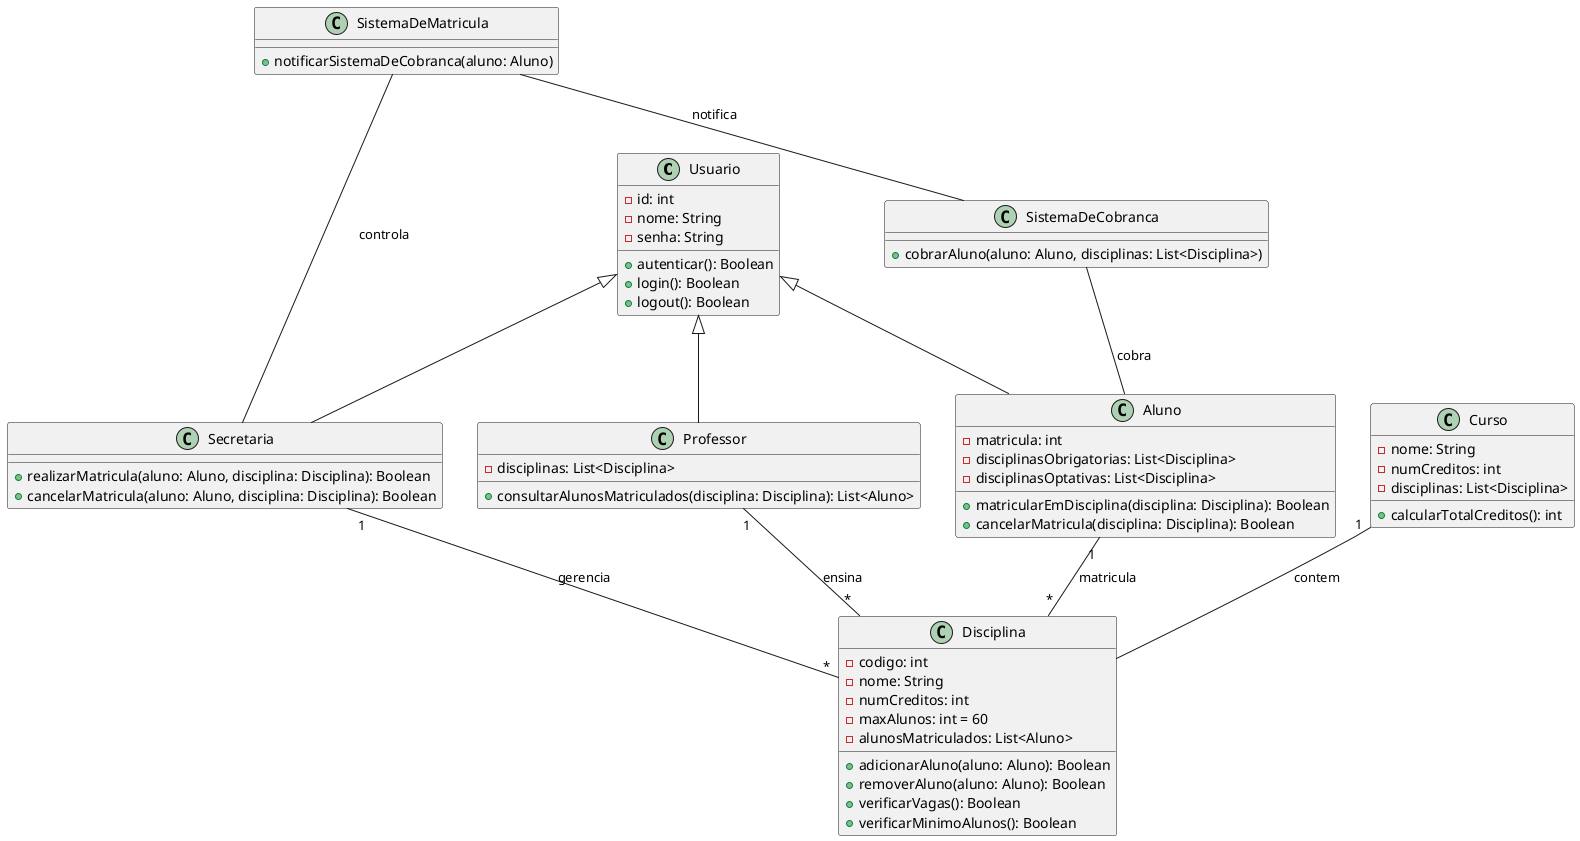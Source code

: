 @startuml

class Usuario {
  -id: int
  -nome: String
  -senha: String
  +autenticar(): Boolean
  +login(): Boolean
  +logout(): Boolean
}

class Aluno{
  -matricula: int
  -disciplinasObrigatorias: List<Disciplina>
  -disciplinasOptativas: List<Disciplina>
  +matricularEmDisciplina(disciplina: Disciplina): Boolean
  +cancelarMatricula(disciplina: Disciplina): Boolean
}

class Professor {
  -disciplinas: List<Disciplina>
  +consultarAlunosMatriculados(disciplina: Disciplina): List<Aluno>
}

class Secretaria {
  +realizarMatricula(aluno: Aluno, disciplina: Disciplina): Boolean
  +cancelarMatricula(aluno: Aluno, disciplina: Disciplina): Boolean
}

class Disciplina {
  -codigo: int
  -nome: String
  -numCreditos: int
  -maxAlunos: int = 60
  -alunosMatriculados: List<Aluno>
  +adicionarAluno(aluno: Aluno): Boolean
  +removerAluno(aluno: Aluno): Boolean
  +verificarVagas(): Boolean
  +verificarMinimoAlunos(): Boolean
}

class Curso {
  -nome: String
  -numCreditos: int
  -disciplinas: List<Disciplina>
  +calcularTotalCreditos(): int
}

class SistemaDeMatricula {
  +notificarSistemaDeCobranca(aluno: Aluno)
}

class SistemaDeCobranca {
  +cobrarAluno(aluno: Aluno, disciplinas: List<Disciplina>)
}

Usuario <|-- Aluno
Usuario <|-- Professor
Usuario <|-- Secretaria
Aluno "1" -- "*" Disciplina : matricula
Professor "1" -- "*" Disciplina : ensina
Secretaria "1" -- "*" Disciplina : gerencia
Curso "1" --  Disciplina : contem
SistemaDeMatricula -- SistemaDeCobranca : notifica
SistemaDeMatricula -- Secretaria : controla
SistemaDeCobranca -- Aluno : cobra

@enduml
